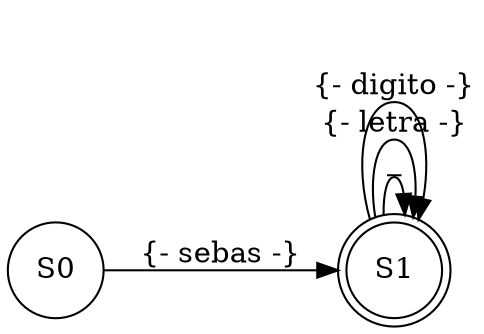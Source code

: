 digraph AFD{

 rankdir=LR;
 dpi=150; 
    node [shape = circle]S0->S1[label= "{- sebas -}" ]S1[shape = doublecircle] 
S1->S1[label= "  _  " ]S1->S1[label= "{- letra -}" ]S1->S1[label= "{- digito -}" ]

}
